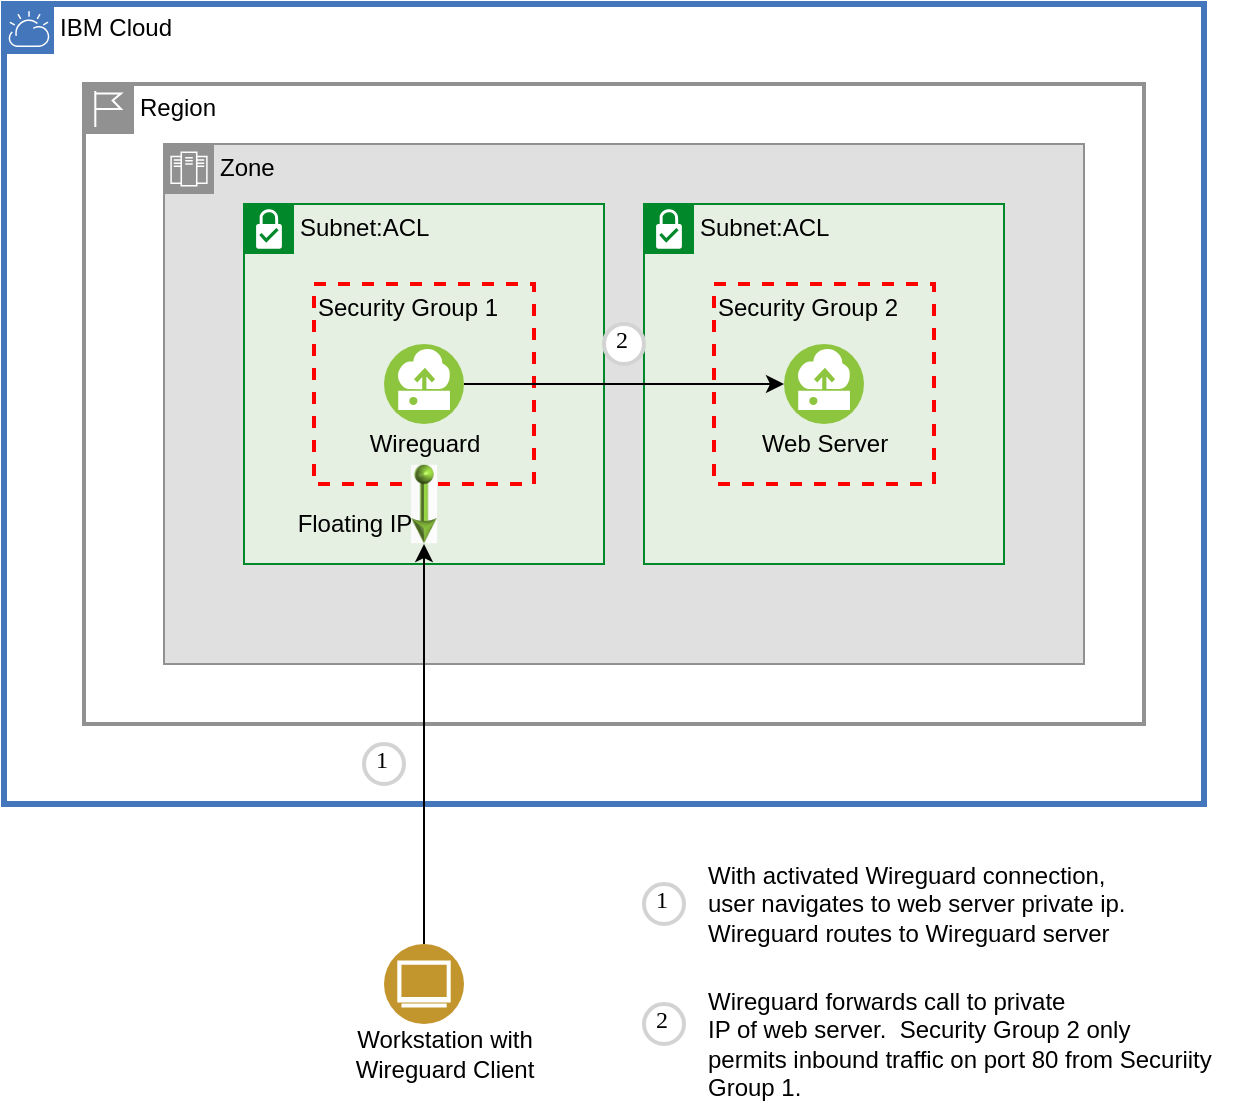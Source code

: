 <mxfile version="13.0.3" type="device"><diagram id="11M9MmeW7gxquzaVOXZq" name="Page-1"><mxGraphModel dx="1346" dy="757" grid="1" gridSize="10" guides="1" tooltips="1" connect="1" arrows="1" fold="1" page="1" pageScale="1" pageWidth="1100" pageHeight="850" math="0" shadow="0"><root><mxCell id="0"/><mxCell id="1" parent="0"/><mxCell id="CqSv7QCnwQpo72Vgb1vP-1" value="IBM Cloud" style="shape=mxgraph.ibm.box;prType=cloud;fontStyle=0;verticalAlign=top;align=left;spacingLeft=32;spacingTop=4;fillColor=none;rounded=0;whiteSpace=wrap;html=1;strokeColor=#4376BB;strokeWidth=3;dashed=0;container=1;spacing=-4;collapsible=0;expand=0;recursiveResize=0;" parent="1" vertex="1"><mxGeometry x="200" y="80" width="600" height="400" as="geometry"/></mxCell><mxCell id="CqSv7QCnwQpo72Vgb1vP-2" value="Region" style="shape=mxgraph.ibm.box;prType=region;fontStyle=0;verticalAlign=top;align=left;spacingLeft=32;spacingTop=4;fillColor=none;rounded=0;whiteSpace=wrap;html=1;strokeColor=#919191;strokeWidth=2;dashed=0;container=1;spacing=-4;collapsible=0;expand=0;recursiveResize=0;" parent="CqSv7QCnwQpo72Vgb1vP-1" vertex="1"><mxGeometry x="40" y="40" width="530" height="320" as="geometry"/></mxCell><mxCell id="CqSv7QCnwQpo72Vgb1vP-3" value="Zone" style="shape=mxgraph.ibm.box;prType=zone;fontStyle=0;verticalAlign=top;align=left;spacingLeft=32;spacingTop=4;fillColor=#E0E0E0;rounded=0;whiteSpace=wrap;html=1;strokeColor=#919191;strokeWidth=1;dashed=0;container=1;spacing=-4;collapsible=0;expand=0;recursiveResize=0;" parent="CqSv7QCnwQpo72Vgb1vP-2" vertex="1"><mxGeometry x="40" y="30" width="460" height="260" as="geometry"/></mxCell><mxCell id="CqSv7QCnwQpo72Vgb1vP-4" value="Subnet:ACL" style="shape=mxgraph.ibm.box;prType=subnet;fontStyle=0;verticalAlign=top;align=left;spacingLeft=32;spacingTop=4;fillColor=#E6F0E2;rounded=0;whiteSpace=wrap;html=1;strokeColor=#00882B;strokeWidth=1;dashed=0;container=1;spacing=-4;collapsible=0;expand=0;recursiveResize=0;" parent="CqSv7QCnwQpo72Vgb1vP-3" vertex="1"><mxGeometry x="40" y="30" width="180" height="180" as="geometry"/></mxCell><mxCell id="CqSv7QCnwQpo72Vgb1vP-7" value="Security Group 1" style="fontStyle=0;verticalAlign=top;align=left;spacingTop=-2;fillColor=none;rounded=0;whiteSpace=wrap;html=1;strokeColor=#FF0000;strokeWidth=2;dashed=1;container=1;collapsible=0;expand=0;recursiveResize=0;" parent="CqSv7QCnwQpo72Vgb1vP-4" vertex="1"><mxGeometry x="35" y="40" width="110" height="100" as="geometry"/></mxCell><mxCell id="CqSv7QCnwQpo72Vgb1vP-6" value="" style="aspect=fixed;perimeter=ellipsePerimeter;html=1;align=center;shadow=0;dashed=0;fontColor=#4277BB;labelBackgroundColor=#ffffff;fontSize=12;spacingTop=3;image;image=img/lib/ibm/vpc/Instance.svg;" parent="CqSv7QCnwQpo72Vgb1vP-7" vertex="1"><mxGeometry x="35" y="30" width="40" height="40" as="geometry"/></mxCell><mxCell id="CqSv7QCnwQpo72Vgb1vP-8" value="Wireguard" style="text;html=1;align=center;verticalAlign=middle;resizable=0;points=[];autosize=1;" parent="CqSv7QCnwQpo72Vgb1vP-7" vertex="1"><mxGeometry x="20" y="70" width="70" height="20" as="geometry"/></mxCell><mxCell id="CqSv7QCnwQpo72Vgb1vP-12" value="" style="aspect=fixed;perimeter=ellipsePerimeter;html=1;align=center;shadow=0;dashed=0;fontColor=#4277BB;labelBackgroundColor=#ffffff;fontSize=12;spacingTop=3;image;image=img/lib/ibm/vpc/FloatingIP.svg;rotation=90;" parent="CqSv7QCnwQpo72Vgb1vP-4" vertex="1"><mxGeometry x="70" y="130" width="40" height="40" as="geometry"/></mxCell><mxCell id="CqSv7QCnwQpo72Vgb1vP-27" value="Floating IP" style="text;html=1;align=center;verticalAlign=middle;resizable=0;points=[];autosize=1;" parent="CqSv7QCnwQpo72Vgb1vP-4" vertex="1"><mxGeometry x="20" y="150" width="70" height="20" as="geometry"/></mxCell><mxCell id="CqSv7QCnwQpo72Vgb1vP-5" value="Subnet:ACL" style="shape=mxgraph.ibm.box;prType=subnet;fontStyle=0;verticalAlign=top;align=left;spacingLeft=32;spacingTop=4;fillColor=#E6F0E2;rounded=0;whiteSpace=wrap;html=1;strokeColor=#00882B;strokeWidth=1;dashed=0;container=1;spacing=-4;collapsible=0;expand=0;recursiveResize=0;" parent="CqSv7QCnwQpo72Vgb1vP-3" vertex="1"><mxGeometry x="240" y="30" width="180" height="180" as="geometry"/></mxCell><mxCell id="CqSv7QCnwQpo72Vgb1vP-9" value="Security Group 2" style="fontStyle=0;verticalAlign=top;align=left;spacingTop=-2;fillColor=none;rounded=0;whiteSpace=wrap;html=1;strokeColor=#FF0000;strokeWidth=2;dashed=1;container=1;collapsible=0;expand=0;recursiveResize=0;" parent="CqSv7QCnwQpo72Vgb1vP-5" vertex="1"><mxGeometry x="35" y="40" width="110" height="100" as="geometry"/></mxCell><mxCell id="CqSv7QCnwQpo72Vgb1vP-10" value="" style="aspect=fixed;perimeter=ellipsePerimeter;html=1;align=center;shadow=0;dashed=0;fontColor=#4277BB;labelBackgroundColor=#ffffff;fontSize=12;spacingTop=3;image;image=img/lib/ibm/vpc/Instance.svg;" parent="CqSv7QCnwQpo72Vgb1vP-9" vertex="1"><mxGeometry x="35" y="30" width="40" height="40" as="geometry"/></mxCell><mxCell id="CqSv7QCnwQpo72Vgb1vP-11" value="Web Server" style="text;html=1;align=center;verticalAlign=middle;resizable=0;points=[];autosize=1;" parent="CqSv7QCnwQpo72Vgb1vP-9" vertex="1"><mxGeometry x="15" y="70" width="80" height="20" as="geometry"/></mxCell><mxCell id="CqSv7QCnwQpo72Vgb1vP-14" value="" style="endArrow=classic;html=1;entryX=0;entryY=0.5;entryDx=0;entryDy=0;exitX=1;exitY=0.5;exitDx=0;exitDy=0;" parent="CqSv7QCnwQpo72Vgb1vP-3" source="CqSv7QCnwQpo72Vgb1vP-6" target="CqSv7QCnwQpo72Vgb1vP-10" edge="1"><mxGeometry width="50" height="50" relative="1" as="geometry"><mxPoint x="120" y="280" as="sourcePoint"/><mxPoint x="170" y="230" as="targetPoint"/></mxGeometry></mxCell><mxCell id="CqSv7QCnwQpo72Vgb1vP-16" value="2" style="ellipse;whiteSpace=wrap;html=1;aspect=fixed;strokeWidth=2;fontFamily=Tahoma;spacingBottom=4;spacingRight=2;strokeColor=#d3d3d3;align=center;" parent="CqSv7QCnwQpo72Vgb1vP-3" vertex="1"><mxGeometry x="220" y="90" width="20" height="20" as="geometry"/></mxCell><mxCell id="CqSv7QCnwQpo72Vgb1vP-15" value="1" style="ellipse;whiteSpace=wrap;html=1;aspect=fixed;strokeWidth=2;fontFamily=Tahoma;spacingBottom=4;spacingRight=2;strokeColor=#d3d3d3;align=center;" parent="CqSv7QCnwQpo72Vgb1vP-1" vertex="1"><mxGeometry x="180" y="370" width="20" height="20" as="geometry"/></mxCell><mxCell id="CqSv7QCnwQpo72Vgb1vP-17" value="" style="aspect=fixed;perimeter=ellipsePerimeter;html=1;align=center;shadow=0;dashed=0;fontColor=#4277BB;labelBackgroundColor=#ffffff;fontSize=12;spacingTop=3;image;image=img/lib/ibm/users/browser.svg;" parent="1" vertex="1"><mxGeometry x="390" y="550" width="40" height="40" as="geometry"/></mxCell><mxCell id="CqSv7QCnwQpo72Vgb1vP-18" value="Workstation with&lt;br&gt;Wireguard Client" style="text;html=1;align=center;verticalAlign=middle;resizable=0;points=[];autosize=1;" parent="1" vertex="1"><mxGeometry x="370" y="590" width="100" height="30" as="geometry"/></mxCell><mxCell id="CqSv7QCnwQpo72Vgb1vP-19" value="" style="endArrow=classic;html=1;entryX=1;entryY=0.5;entryDx=0;entryDy=0;exitX=0.5;exitY=0;exitDx=0;exitDy=0;" parent="1" source="CqSv7QCnwQpo72Vgb1vP-17" target="CqSv7QCnwQpo72Vgb1vP-12" edge="1"><mxGeometry width="50" height="50" relative="1" as="geometry"><mxPoint x="410" y="530" as="sourcePoint"/><mxPoint x="450" y="380" as="targetPoint"/></mxGeometry></mxCell><mxCell id="CqSv7QCnwQpo72Vgb1vP-20" value="1" style="ellipse;whiteSpace=wrap;html=1;aspect=fixed;strokeWidth=2;fontFamily=Tahoma;spacingBottom=4;spacingRight=2;strokeColor=#d3d3d3;align=center;" parent="1" vertex="1"><mxGeometry x="520" y="520" width="20" height="20" as="geometry"/></mxCell><mxCell id="CqSv7QCnwQpo72Vgb1vP-23" value="2" style="ellipse;whiteSpace=wrap;html=1;aspect=fixed;strokeWidth=2;fontFamily=Tahoma;spacingBottom=4;spacingRight=2;strokeColor=#d3d3d3;align=center;" parent="1" vertex="1"><mxGeometry x="520" y="580" width="20" height="20" as="geometry"/></mxCell><mxCell id="CqSv7QCnwQpo72Vgb1vP-24" value="With activated Wireguard connection, &lt;br&gt;user navigates to web server private ip.&amp;nbsp;&lt;br&gt;Wireguard routes to Wireguard server" style="text;html=1;align=left;verticalAlign=middle;resizable=0;points=[];autosize=1;" parent="1" vertex="1"><mxGeometry x="550" y="505" width="230" height="50" as="geometry"/></mxCell><mxCell id="CqSv7QCnwQpo72Vgb1vP-26" value="Wireguard forwards call to private&lt;br&gt;IP of web server.&amp;nbsp; Security Group 2&amp;nbsp;only &lt;br&gt;permits inbound traffic on port 80 from Securiity&lt;br&gt;Group 1." style="text;html=1;align=left;verticalAlign=middle;resizable=0;points=[];autosize=1;" parent="1" vertex="1"><mxGeometry x="550" y="570" width="270" height="60" as="geometry"/></mxCell></root></mxGraphModel></diagram></mxfile>